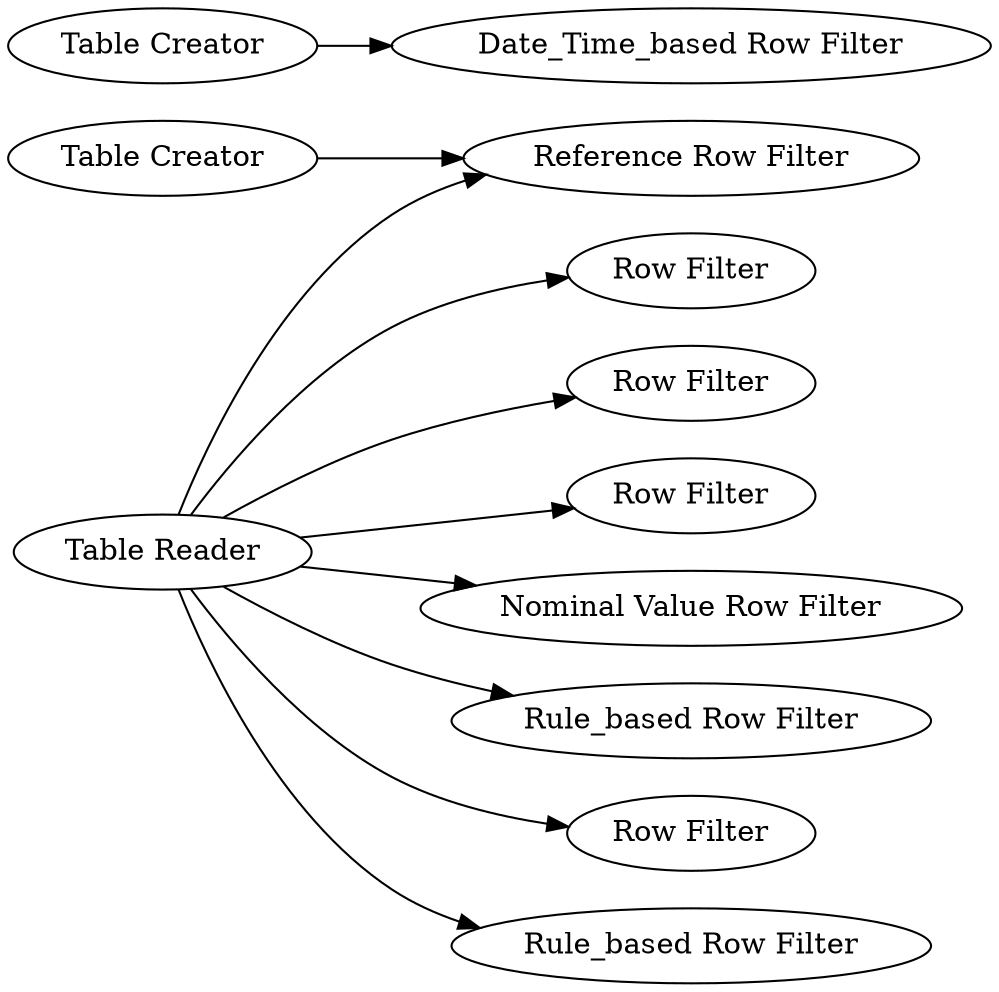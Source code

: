 digraph {
	9 -> 8
	11 -> 12
	14 -> 5
	14 -> 3
	14 -> 8
	14 -> 4
	14 -> 10
	14 -> 6
	14 -> 2
	14 -> 7
	5 [label="Row Filter"]
	7 [label="Rule_based Row Filter"]
	9 [label="Table Creator"]
	11 [label="Table Creator"]
	4 [label="Row Filter"]
	10 [label="Nominal Value Row Filter"]
	8 [label="Reference Row Filter"]
	6 [label="Rule_based Row Filter"]
	14 [label="Table Reader"]
	3 [label="Row Filter"]
	2 [label="Row Filter"]
	12 [label="Date_Time_based Row Filter"]
	rankdir=LR
}
